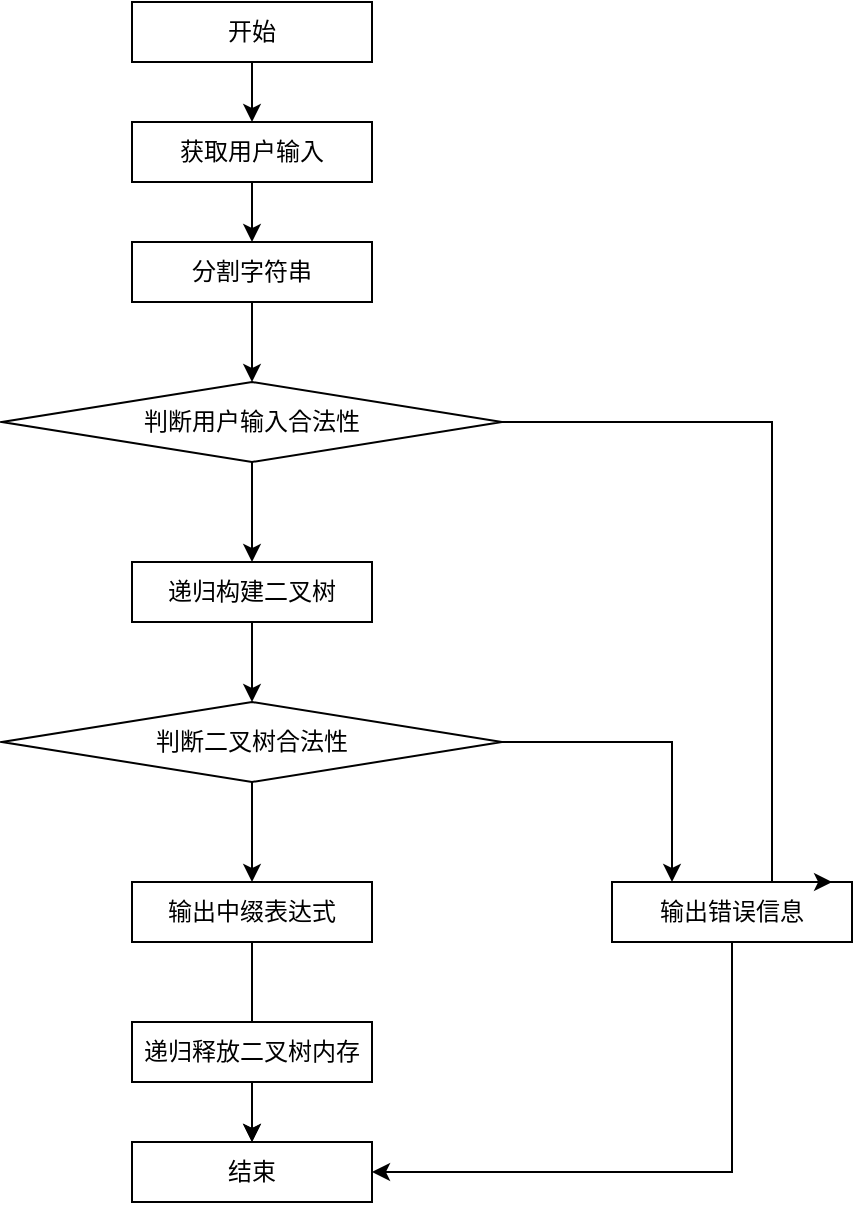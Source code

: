 <mxfile version="24.5.2" type="github">
  <diagram name="Page-1" id="NIQJWc5bwaziYUwAamcc">
    <mxGraphModel dx="1538" dy="791" grid="1" gridSize="10" guides="1" tooltips="1" connect="1" arrows="1" fold="1" page="1" pageScale="1" pageWidth="827" pageHeight="1169" math="0" shadow="0">
      <root>
        <mxCell id="0" />
        <mxCell id="1" parent="0" />
        <mxCell id="a-DhwOx2KTYIkn8XfA2f-13" style="edgeStyle=orthogonalEdgeStyle;rounded=0;orthogonalLoop=1;jettySize=auto;html=1;exitX=0.5;exitY=1;exitDx=0;exitDy=0;" edge="1" parent="1" source="a-DhwOx2KTYIkn8XfA2f-2" target="a-DhwOx2KTYIkn8XfA2f-3">
          <mxGeometry relative="1" as="geometry" />
        </mxCell>
        <mxCell id="a-DhwOx2KTYIkn8XfA2f-2" value="开始" style="rounded=0;whiteSpace=wrap;html=1;" vertex="1" parent="1">
          <mxGeometry x="266" y="180" width="120" height="30" as="geometry" />
        </mxCell>
        <mxCell id="a-DhwOx2KTYIkn8XfA2f-14" style="edgeStyle=orthogonalEdgeStyle;rounded=0;orthogonalLoop=1;jettySize=auto;html=1;exitX=0.5;exitY=1;exitDx=0;exitDy=0;" edge="1" parent="1" source="a-DhwOx2KTYIkn8XfA2f-3" target="a-DhwOx2KTYIkn8XfA2f-8">
          <mxGeometry relative="1" as="geometry" />
        </mxCell>
        <mxCell id="a-DhwOx2KTYIkn8XfA2f-3" value="获取用户输入" style="rounded=0;whiteSpace=wrap;html=1;" vertex="1" parent="1">
          <mxGeometry x="266" y="240" width="120" height="30" as="geometry" />
        </mxCell>
        <mxCell id="a-DhwOx2KTYIkn8XfA2f-17" value="" style="edgeStyle=orthogonalEdgeStyle;rounded=0;orthogonalLoop=1;jettySize=auto;html=1;" edge="1" parent="1" source="a-DhwOx2KTYIkn8XfA2f-4" target="a-DhwOx2KTYIkn8XfA2f-11">
          <mxGeometry relative="1" as="geometry" />
        </mxCell>
        <mxCell id="a-DhwOx2KTYIkn8XfA2f-4" value="递归构建二叉树" style="rounded=0;whiteSpace=wrap;html=1;" vertex="1" parent="1">
          <mxGeometry x="266" y="460" width="120" height="30" as="geometry" />
        </mxCell>
        <mxCell id="a-DhwOx2KTYIkn8XfA2f-19" value="" style="edgeStyle=orthogonalEdgeStyle;rounded=0;orthogonalLoop=1;jettySize=auto;html=1;" edge="1" parent="1" source="a-DhwOx2KTYIkn8XfA2f-5" target="a-DhwOx2KTYIkn8XfA2f-7">
          <mxGeometry relative="1" as="geometry" />
        </mxCell>
        <mxCell id="a-DhwOx2KTYIkn8XfA2f-5" value="输出中缀表达式" style="rounded=0;whiteSpace=wrap;html=1;" vertex="1" parent="1">
          <mxGeometry x="266" y="620" width="120" height="30" as="geometry" />
        </mxCell>
        <mxCell id="a-DhwOx2KTYIkn8XfA2f-20" value="" style="edgeStyle=orthogonalEdgeStyle;rounded=0;orthogonalLoop=1;jettySize=auto;html=1;" edge="1" parent="1" source="a-DhwOx2KTYIkn8XfA2f-6" target="a-DhwOx2KTYIkn8XfA2f-7">
          <mxGeometry relative="1" as="geometry" />
        </mxCell>
        <mxCell id="a-DhwOx2KTYIkn8XfA2f-6" value="递归释放二叉树内存" style="rounded=0;whiteSpace=wrap;html=1;" vertex="1" parent="1">
          <mxGeometry x="266" y="690" width="120" height="30" as="geometry" />
        </mxCell>
        <mxCell id="a-DhwOx2KTYIkn8XfA2f-7" value="结束" style="rounded=0;whiteSpace=wrap;html=1;" vertex="1" parent="1">
          <mxGeometry x="266" y="750" width="120" height="30" as="geometry" />
        </mxCell>
        <mxCell id="a-DhwOx2KTYIkn8XfA2f-15" value="" style="edgeStyle=orthogonalEdgeStyle;rounded=0;orthogonalLoop=1;jettySize=auto;html=1;" edge="1" parent="1" source="a-DhwOx2KTYIkn8XfA2f-8" target="a-DhwOx2KTYIkn8XfA2f-10">
          <mxGeometry relative="1" as="geometry" />
        </mxCell>
        <mxCell id="a-DhwOx2KTYIkn8XfA2f-8" value="分割字符串" style="rounded=0;whiteSpace=wrap;html=1;" vertex="1" parent="1">
          <mxGeometry x="266" y="300" width="120" height="30" as="geometry" />
        </mxCell>
        <mxCell id="a-DhwOx2KTYIkn8XfA2f-16" value="" style="edgeStyle=orthogonalEdgeStyle;rounded=0;orthogonalLoop=1;jettySize=auto;html=1;" edge="1" parent="1" source="a-DhwOx2KTYIkn8XfA2f-10" target="a-DhwOx2KTYIkn8XfA2f-4">
          <mxGeometry relative="1" as="geometry" />
        </mxCell>
        <mxCell id="a-DhwOx2KTYIkn8XfA2f-10" value="判断用户输入合法性" style="rhombus;whiteSpace=wrap;html=1;" vertex="1" parent="1">
          <mxGeometry x="201" y="370" width="250" height="40" as="geometry" />
        </mxCell>
        <mxCell id="a-DhwOx2KTYIkn8XfA2f-18" value="" style="edgeStyle=orthogonalEdgeStyle;rounded=0;orthogonalLoop=1;jettySize=auto;html=1;" edge="1" parent="1" source="a-DhwOx2KTYIkn8XfA2f-11" target="a-DhwOx2KTYIkn8XfA2f-5">
          <mxGeometry relative="1" as="geometry" />
        </mxCell>
        <mxCell id="a-DhwOx2KTYIkn8XfA2f-11" value="判断二叉树合法性" style="rhombus;whiteSpace=wrap;html=1;" vertex="1" parent="1">
          <mxGeometry x="201" y="530" width="250" height="40" as="geometry" />
        </mxCell>
        <mxCell id="a-DhwOx2KTYIkn8XfA2f-23" style="edgeStyle=orthogonalEdgeStyle;rounded=0;orthogonalLoop=1;jettySize=auto;html=1;entryX=1;entryY=0.5;entryDx=0;entryDy=0;" edge="1" parent="1" source="a-DhwOx2KTYIkn8XfA2f-12" target="a-DhwOx2KTYIkn8XfA2f-7">
          <mxGeometry relative="1" as="geometry">
            <Array as="points">
              <mxPoint x="566" y="765" />
            </Array>
          </mxGeometry>
        </mxCell>
        <mxCell id="a-DhwOx2KTYIkn8XfA2f-12" value="输出错误信息" style="rounded=0;whiteSpace=wrap;html=1;" vertex="1" parent="1">
          <mxGeometry x="506" y="620" width="120" height="30" as="geometry" />
        </mxCell>
        <mxCell id="a-DhwOx2KTYIkn8XfA2f-21" style="edgeStyle=orthogonalEdgeStyle;rounded=0;orthogonalLoop=1;jettySize=auto;html=1;" edge="1" parent="1" source="a-DhwOx2KTYIkn8XfA2f-11">
          <mxGeometry relative="1" as="geometry">
            <mxPoint x="536" y="620" as="targetPoint" />
            <Array as="points">
              <mxPoint x="536" y="550" />
              <mxPoint x="536" y="617" />
            </Array>
          </mxGeometry>
        </mxCell>
        <mxCell id="a-DhwOx2KTYIkn8XfA2f-22" style="edgeStyle=orthogonalEdgeStyle;rounded=0;orthogonalLoop=1;jettySize=auto;html=1;entryX=0.917;entryY=0;entryDx=0;entryDy=0;entryPerimeter=0;" edge="1" parent="1" source="a-DhwOx2KTYIkn8XfA2f-10" target="a-DhwOx2KTYIkn8XfA2f-12">
          <mxGeometry relative="1" as="geometry">
            <Array as="points">
              <mxPoint x="586" y="390" />
              <mxPoint x="586" y="620" />
            </Array>
          </mxGeometry>
        </mxCell>
      </root>
    </mxGraphModel>
  </diagram>
</mxfile>
